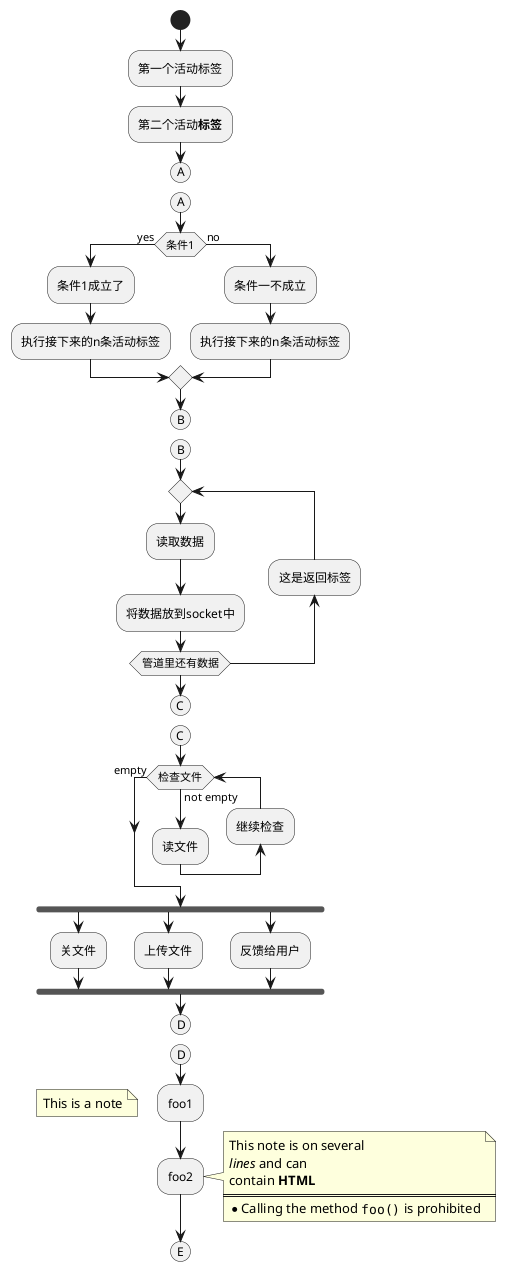 @startuml learning plantUML

start

:第一个活动标签;
:第二个活动**标签**;

(A)

detach

(A)

if (条件1) then(yes)
    :条件1成立了;
    :执行接下来的n条活动标签;
else (no)
    :条件一不成立;
    :执行接下来的n条活动标签;
endif

(B)

detach

(B)

repeat

:读取数据;
:将数据放到socket中;
backward:这是返回标签;

repeat while (管道里还有数据)

(C)

detach

(C)

while (检查文件) is (not empty)
    :读文件;
backward:继续检查;
endwhile (empty)
fork
:关文件;
fork again
:上传文件;
fork again
:反馈给用户;
end fork

(D)
detach
(D)

:foo1;
floating note left: This is a note
:foo2;
note right
  This note is on several
  //lines// and can
  contain <b>HTML</b>
  ====
  * Calling the method ""foo()"" is prohibited
end note

(E)
@enduml